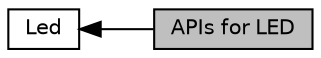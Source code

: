 digraph "APIs for LED"
{
  edge [fontname="Helvetica",fontsize="10",labelfontname="Helvetica",labelfontsize="10"];
  node [fontname="Helvetica",fontsize="10",shape=record];
  rankdir=LR;
  Node1 [label="Led",height=0.2,width=0.4,color="black", fillcolor="white", style="filled",URL="$d4/dd7/group__led.html",tooltip="LED Handling. "];
  Node0 [label="APIs for LED",height=0.2,width=0.4,color="black", fillcolor="grey75", style="filled", fontcolor="black"];
  Node1->Node0 [shape=plaintext, dir="back", style="solid"];
}
